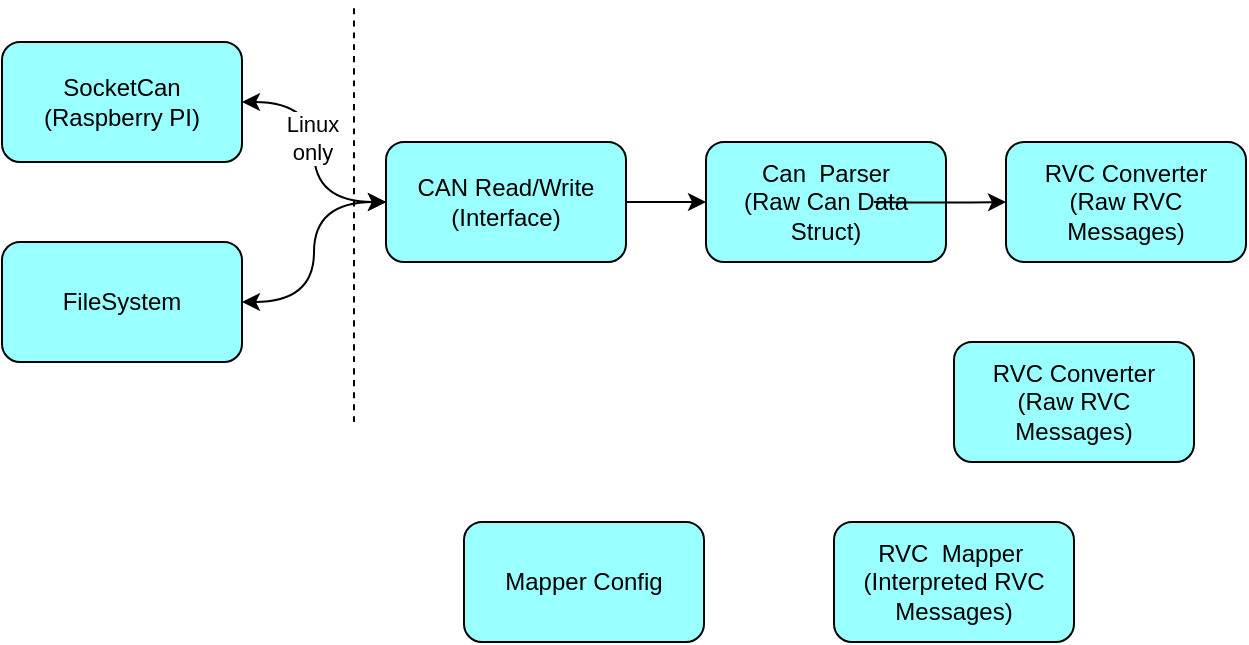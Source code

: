 <mxfile version="21.1.1" type="device">
  <diagram name="Page-1" id="ogPDV3PzfHZOef62c4_Y">
    <mxGraphModel dx="1225" dy="697" grid="1" gridSize="10" guides="1" tooltips="1" connect="1" arrows="1" fold="1" page="1" pageScale="1" pageWidth="850" pageHeight="1100" math="0" shadow="0">
      <root>
        <mxCell id="0" />
        <mxCell id="1" parent="0" />
        <mxCell id="h8XSuICx3nbTkQIXNKar-11" style="edgeStyle=orthogonalEdgeStyle;curved=1;rounded=0;orthogonalLoop=1;jettySize=auto;html=1;exitX=1;exitY=0.5;exitDx=0;exitDy=0;entryX=0;entryY=0.5;entryDx=0;entryDy=0;startArrow=classic;startFill=1;" edge="1" parent="1" source="h8XSuICx3nbTkQIXNKar-1" target="h8XSuICx3nbTkQIXNKar-2">
          <mxGeometry relative="1" as="geometry" />
        </mxCell>
        <mxCell id="h8XSuICx3nbTkQIXNKar-15" value="Linux&lt;br&gt;only" style="edgeLabel;html=1;align=center;verticalAlign=middle;resizable=0;points=[];" vertex="1" connectable="0" parent="h8XSuICx3nbTkQIXNKar-11">
          <mxGeometry x="-0.116" y="-1" relative="1" as="geometry">
            <mxPoint as="offset" />
          </mxGeometry>
        </mxCell>
        <mxCell id="h8XSuICx3nbTkQIXNKar-1" value="SocketCan (Raspberry PI)" style="rounded=1;whiteSpace=wrap;html=1;fillColor=#99FFFF;" vertex="1" parent="1">
          <mxGeometry x="74" y="90" width="120" height="60" as="geometry" />
        </mxCell>
        <mxCell id="h8XSuICx3nbTkQIXNKar-2" value="CAN Read/Write&lt;br&gt;(Interface)" style="rounded=1;whiteSpace=wrap;html=1;fillColor=#99FFFF;" vertex="1" parent="1">
          <mxGeometry x="266" y="140" width="120" height="60" as="geometry" />
        </mxCell>
        <mxCell id="h8XSuICx3nbTkQIXNKar-3" value="FileSystem" style="rounded=1;whiteSpace=wrap;html=1;fillColor=#99FFFF;" vertex="1" parent="1">
          <mxGeometry x="74" y="190" width="120" height="60" as="geometry" />
        </mxCell>
        <mxCell id="h8XSuICx3nbTkQIXNKar-4" value="Can &amp;nbsp;Parser&lt;br&gt;(Raw Can Data Struct)" style="rounded=1;whiteSpace=wrap;html=1;fillColor=#99FFFF;" vertex="1" parent="1">
          <mxGeometry x="426" y="140" width="120" height="60" as="geometry" />
        </mxCell>
        <mxCell id="h8XSuICx3nbTkQIXNKar-5" value="RVC Converter&lt;br&gt;(Raw RVC Messages)" style="rounded=1;whiteSpace=wrap;html=1;fillColor=#99FFFF;" vertex="1" parent="1">
          <mxGeometry x="576" y="140" width="120" height="60" as="geometry" />
        </mxCell>
        <mxCell id="h8XSuICx3nbTkQIXNKar-6" value="RVC Converter&lt;br&gt;(Raw RVC Messages)" style="rounded=1;whiteSpace=wrap;html=1;fillColor=#99FFFF;" vertex="1" parent="1">
          <mxGeometry x="550" y="240" width="120" height="60" as="geometry" />
        </mxCell>
        <mxCell id="h8XSuICx3nbTkQIXNKar-7" value="RVC &amp;nbsp;Mapper&amp;nbsp;&lt;br&gt;(Interpreted RVC Messages)" style="rounded=1;whiteSpace=wrap;html=1;fillColor=#99FFFF;" vertex="1" parent="1">
          <mxGeometry x="490" y="330" width="120" height="60" as="geometry" />
        </mxCell>
        <mxCell id="h8XSuICx3nbTkQIXNKar-8" value="Mapper Config" style="rounded=1;whiteSpace=wrap;html=1;fillColor=#99FFFF;" vertex="1" parent="1">
          <mxGeometry x="305" y="330" width="120" height="60" as="geometry" />
        </mxCell>
        <mxCell id="h8XSuICx3nbTkQIXNKar-12" style="edgeStyle=orthogonalEdgeStyle;curved=1;rounded=0;orthogonalLoop=1;jettySize=auto;html=1;exitX=1;exitY=0.5;exitDx=0;exitDy=0;entryX=0;entryY=0.5;entryDx=0;entryDy=0;startArrow=classic;startFill=1;" edge="1" parent="1" source="h8XSuICx3nbTkQIXNKar-3" target="h8XSuICx3nbTkQIXNKar-2">
          <mxGeometry relative="1" as="geometry">
            <mxPoint x="204" y="130" as="sourcePoint" />
            <mxPoint x="240" y="180" as="targetPoint" />
          </mxGeometry>
        </mxCell>
        <mxCell id="h8XSuICx3nbTkQIXNKar-13" style="edgeStyle=orthogonalEdgeStyle;curved=1;rounded=0;orthogonalLoop=1;jettySize=auto;html=1;exitX=1;exitY=0.5;exitDx=0;exitDy=0;entryX=0;entryY=0.5;entryDx=0;entryDy=0;startArrow=none;startFill=0;" edge="1" parent="1" source="h8XSuICx3nbTkQIXNKar-2" target="h8XSuICx3nbTkQIXNKar-4">
          <mxGeometry relative="1" as="geometry">
            <mxPoint x="204" y="130" as="sourcePoint" />
            <mxPoint x="240" y="180" as="targetPoint" />
          </mxGeometry>
        </mxCell>
        <mxCell id="h8XSuICx3nbTkQIXNKar-14" style="edgeStyle=orthogonalEdgeStyle;curved=1;rounded=0;orthogonalLoop=1;jettySize=auto;html=1;entryX=0;entryY=0.5;entryDx=0;entryDy=0;startArrow=none;startFill=0;" edge="1" parent="1" target="h8XSuICx3nbTkQIXNKar-5">
          <mxGeometry relative="1" as="geometry">
            <mxPoint x="510" y="170" as="sourcePoint" />
            <mxPoint x="400" y="180" as="targetPoint" />
          </mxGeometry>
        </mxCell>
        <mxCell id="h8XSuICx3nbTkQIXNKar-19" value="" style="endArrow=none;dashed=1;html=1;rounded=0;curved=1;" edge="1" parent="1">
          <mxGeometry width="50" height="50" relative="1" as="geometry">
            <mxPoint x="250" y="280" as="sourcePoint" />
            <mxPoint x="250" y="70" as="targetPoint" />
          </mxGeometry>
        </mxCell>
      </root>
    </mxGraphModel>
  </diagram>
</mxfile>

